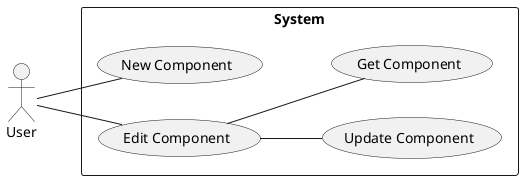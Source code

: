 @startuml "Edit/Add Component"
    left to right direction

    actor  "User" as user

    rectangle "System" {
        usecase "New Component" as new
        usecase "Edit Component" as edit
        usecase "Update Component" as update
        usecase "Get Component" as get
    }

    user -- new
    user --edit
    edit -- update
    edit -- get

@enduml